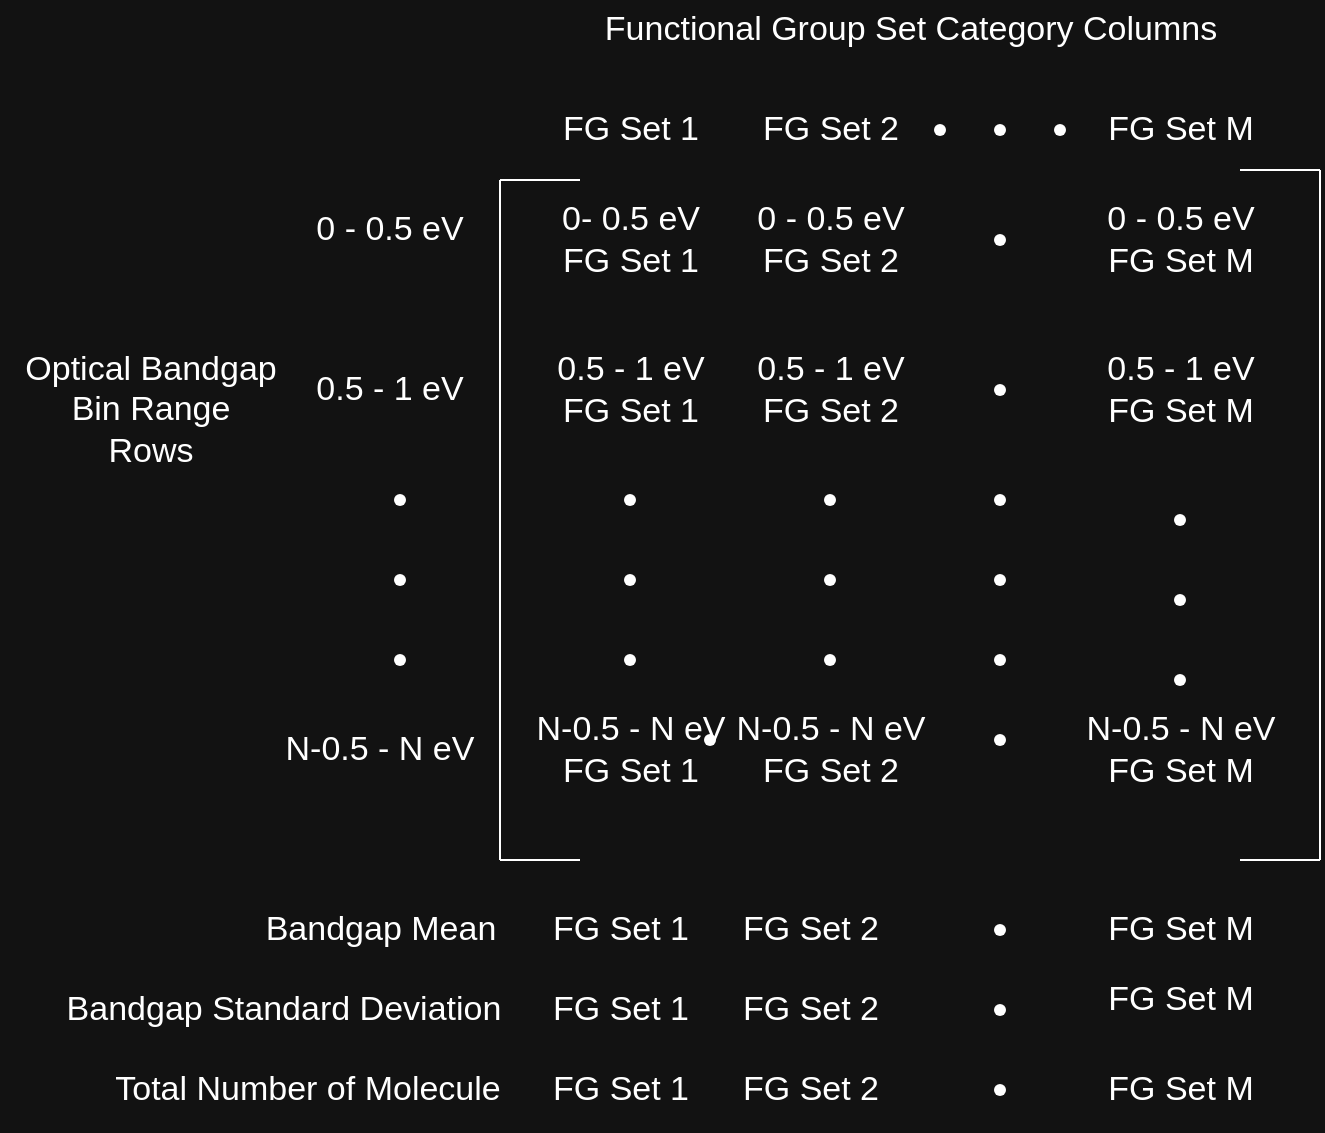<mxfile version="20.5.0" type="device"><diagram id="MuJUyqQO7ZMoliCyciOm" name="Page-1"><mxGraphModel dx="1422" dy="832" grid="1" gridSize="10" guides="1" tooltips="1" connect="1" arrows="1" fold="1" page="1" pageScale="1" pageWidth="850" pageHeight="1100" background="#121212" math="0" shadow="0"><root><mxCell id="0"/><mxCell id="1" parent="0"/><mxCell id="lUZsrb6v0pH-4-CVL5J2-1" value="" style="endArrow=none;html=1;rounded=0;labelBackgroundColor=#FFFFFF;strokeColor=#FFFFFF;fontSize=17;fontColor=#FFFFFF;" parent="1" edge="1"><mxGeometry width="50" height="50" relative="1" as="geometry"><mxPoint x="270" y="860" as="sourcePoint"/><mxPoint x="270" y="520" as="targetPoint"/></mxGeometry></mxCell><mxCell id="lUZsrb6v0pH-4-CVL5J2-2" value="" style="endArrow=none;html=1;rounded=0;labelBackgroundColor=#FFFFFF;strokeColor=#FFFFFF;fontSize=17;fontColor=#FFFFFF;" parent="1" edge="1"><mxGeometry width="50" height="50" relative="1" as="geometry"><mxPoint x="270" y="520" as="sourcePoint"/><mxPoint x="310" y="520" as="targetPoint"/></mxGeometry></mxCell><mxCell id="lUZsrb6v0pH-4-CVL5J2-3" value="" style="endArrow=none;html=1;rounded=0;labelBackgroundColor=#FFFFFF;strokeColor=#FFFFFF;fontSize=17;fontColor=#FFFFFF;" parent="1" edge="1"><mxGeometry width="50" height="50" relative="1" as="geometry"><mxPoint x="270" y="860" as="sourcePoint"/><mxPoint x="310" y="860" as="targetPoint"/></mxGeometry></mxCell><mxCell id="lUZsrb6v0pH-4-CVL5J2-4" value="0 - 0.5 eV" style="text;html=1;strokeColor=none;fillColor=none;align=center;verticalAlign=middle;whiteSpace=wrap;rounded=0;fontSize=17;fontColor=#FFFFFF;" parent="1" vertex="1"><mxGeometry x="170" y="530" width="90" height="30" as="geometry"/></mxCell><mxCell id="lUZsrb6v0pH-4-CVL5J2-5" value="0.5 - 1 eV" style="text;html=1;strokeColor=none;fillColor=none;align=center;verticalAlign=middle;whiteSpace=wrap;rounded=0;fontSize=17;fontColor=#FFFFFF;" parent="1" vertex="1"><mxGeometry x="175" y="610" width="80" height="30" as="geometry"/></mxCell><mxCell id="lUZsrb6v0pH-4-CVL5J2-7" value="" style="shape=waypoint;sketch=0;fillStyle=solid;size=6;pointerEvents=1;points=[];fillColor=none;resizable=0;rotatable=0;perimeter=centerPerimeter;snapToPoint=1;strokeColor=#FFFFFF;fontSize=17;fontColor=#FFFFFF;" parent="1" vertex="1"><mxGeometry x="200" y="660" width="40" height="40" as="geometry"/></mxCell><mxCell id="lUZsrb6v0pH-4-CVL5J2-8" value="" style="shape=waypoint;sketch=0;fillStyle=solid;size=6;pointerEvents=1;points=[];fillColor=none;resizable=0;rotatable=0;perimeter=centerPerimeter;snapToPoint=1;strokeColor=#FFFFFF;fontSize=17;fontColor=#FFFFFF;" parent="1" vertex="1"><mxGeometry x="200" y="700" width="40" height="40" as="geometry"/></mxCell><mxCell id="lUZsrb6v0pH-4-CVL5J2-9" value="" style="shape=waypoint;sketch=0;fillStyle=solid;size=6;pointerEvents=1;points=[];fillColor=none;resizable=0;rotatable=0;perimeter=centerPerimeter;snapToPoint=1;strokeColor=#FFFFFF;fontSize=17;fontColor=#FFFFFF;" parent="1" vertex="1"><mxGeometry x="200" y="740" width="40" height="40" as="geometry"/></mxCell><mxCell id="lUZsrb6v0pH-4-CVL5J2-10" value="N-0.5 - N eV" style="text;html=1;strokeColor=none;fillColor=none;align=center;verticalAlign=middle;whiteSpace=wrap;rounded=0;fontSize=17;fontColor=#FFFFFF;" parent="1" vertex="1"><mxGeometry x="160" y="790" width="100" height="30" as="geometry"/></mxCell><mxCell id="lUZsrb6v0pH-4-CVL5J2-11" value="FG Set 1" style="text;html=1;align=center;verticalAlign=middle;resizable=0;points=[];autosize=1;strokeColor=none;fillColor=none;fontSize=17;fontColor=#FFFFFF;" parent="1" vertex="1"><mxGeometry x="290" y="480" width="90" height="30" as="geometry"/></mxCell><mxCell id="lUZsrb6v0pH-4-CVL5J2-12" value="0- 0.5 eV&lt;br&gt;FG Set 1" style="text;html=1;align=center;verticalAlign=middle;resizable=0;points=[];autosize=1;strokeColor=none;fillColor=none;fontSize=17;fontColor=#FFFFFF;" parent="1" vertex="1"><mxGeometry x="290" y="525" width="90" height="50" as="geometry"/></mxCell><mxCell id="lUZsrb6v0pH-4-CVL5J2-13" value="0.5 - 1 eV&lt;br&gt;FG Set 1" style="text;html=1;align=center;verticalAlign=middle;resizable=0;points=[];autosize=1;strokeColor=none;fillColor=none;fontSize=17;fontColor=#FFFFFF;" parent="1" vertex="1"><mxGeometry x="285" y="600" width="100" height="50" as="geometry"/></mxCell><mxCell id="lUZsrb6v0pH-4-CVL5J2-14" value="&lt;span style=&quot;&quot;&gt;N-0.5 - N eV&lt;/span&gt;&lt;br&gt;FG Set 1" style="text;html=1;align=center;verticalAlign=middle;resizable=0;points=[];autosize=1;strokeColor=none;fillColor=none;fontSize=17;fontColor=#FFFFFF;" parent="1" vertex="1"><mxGeometry x="275" y="780" width="120" height="50" as="geometry"/></mxCell><mxCell id="lUZsrb6v0pH-4-CVL5J2-15" value="FG Set 2" style="text;html=1;align=center;verticalAlign=middle;resizable=0;points=[];autosize=1;strokeColor=none;fillColor=none;fontSize=17;fontColor=#FFFFFF;" parent="1" vertex="1"><mxGeometry x="390" y="480" width="90" height="30" as="geometry"/></mxCell><mxCell id="lUZsrb6v0pH-4-CVL5J2-16" value="&lt;span style=&quot;&quot;&gt;0 - 0.5 eV&lt;/span&gt;&lt;br&gt;FG Set 2" style="text;html=1;align=center;verticalAlign=middle;resizable=0;points=[];autosize=1;strokeColor=none;fillColor=none;fontSize=17;fontColor=#FFFFFF;" parent="1" vertex="1"><mxGeometry x="385" y="525" width="100" height="50" as="geometry"/></mxCell><mxCell id="lUZsrb6v0pH-4-CVL5J2-17" value="&lt;span style=&quot;&quot;&gt;0.5 - 1 eV&lt;/span&gt;&lt;br&gt;FG Set 2" style="text;html=1;align=center;verticalAlign=middle;resizable=0;points=[];autosize=1;strokeColor=none;fillColor=none;fontSize=17;fontColor=#FFFFFF;" parent="1" vertex="1"><mxGeometry x="385" y="600" width="100" height="50" as="geometry"/></mxCell><mxCell id="lUZsrb6v0pH-4-CVL5J2-18" value="&lt;span style=&quot;&quot;&gt;N-0.5 - N eV&lt;/span&gt;&lt;br&gt;FG Set 2" style="text;html=1;align=center;verticalAlign=middle;resizable=0;points=[];autosize=1;strokeColor=none;fillColor=none;fontSize=17;fontColor=#FFFFFF;" parent="1" vertex="1"><mxGeometry x="375" y="780" width="120" height="50" as="geometry"/></mxCell><mxCell id="lUZsrb6v0pH-4-CVL5J2-19" value="" style="shape=waypoint;sketch=0;fillStyle=solid;size=6;pointerEvents=1;points=[];fillColor=none;resizable=0;rotatable=0;perimeter=centerPerimeter;snapToPoint=1;strokeColor=#FFFFFF;fontSize=17;fontColor=#FFFFFF;" parent="1" vertex="1"><mxGeometry x="315" y="660" width="40" height="40" as="geometry"/></mxCell><mxCell id="lUZsrb6v0pH-4-CVL5J2-20" value="" style="shape=waypoint;sketch=0;fillStyle=solid;size=6;pointerEvents=1;points=[];fillColor=none;resizable=0;rotatable=0;perimeter=centerPerimeter;snapToPoint=1;strokeColor=#FFFFFF;fontSize=17;fontColor=#FFFFFF;" parent="1" vertex="1"><mxGeometry x="315" y="700" width="40" height="40" as="geometry"/></mxCell><mxCell id="lUZsrb6v0pH-4-CVL5J2-21" value="" style="shape=waypoint;sketch=0;fillStyle=solid;size=6;pointerEvents=1;points=[];fillColor=none;resizable=0;rotatable=0;perimeter=centerPerimeter;snapToPoint=1;strokeColor=#FFFFFF;fontSize=17;fontColor=#FFFFFF;" parent="1" vertex="1"><mxGeometry x="315" y="740" width="40" height="40" as="geometry"/></mxCell><mxCell id="lUZsrb6v0pH-4-CVL5J2-22" value="" style="shape=waypoint;sketch=0;fillStyle=solid;size=6;pointerEvents=1;points=[];fillColor=none;resizable=0;rotatable=0;perimeter=centerPerimeter;snapToPoint=1;strokeColor=#FFFFFF;fontSize=17;fontColor=#FFFFFF;" parent="1" vertex="1"><mxGeometry x="415" y="660" width="40" height="40" as="geometry"/></mxCell><mxCell id="lUZsrb6v0pH-4-CVL5J2-23" value="" style="shape=waypoint;sketch=0;fillStyle=solid;size=6;pointerEvents=1;points=[];fillColor=none;resizable=0;rotatable=0;perimeter=centerPerimeter;snapToPoint=1;strokeColor=#FFFFFF;fontSize=17;fontColor=#FFFFFF;" parent="1" vertex="1"><mxGeometry x="415" y="700" width="40" height="40" as="geometry"/></mxCell><mxCell id="lUZsrb6v0pH-4-CVL5J2-24" value="" style="shape=waypoint;sketch=0;fillStyle=solid;size=6;pointerEvents=1;points=[];fillColor=none;resizable=0;rotatable=0;perimeter=centerPerimeter;snapToPoint=1;strokeColor=#FFFFFF;fontSize=17;fontColor=#FFFFFF;" parent="1" vertex="1"><mxGeometry x="415" y="740" width="40" height="40" as="geometry"/></mxCell><mxCell id="lUZsrb6v0pH-4-CVL5J2-25" value="" style="shape=waypoint;sketch=0;fillStyle=solid;size=6;pointerEvents=1;points=[];fillColor=none;resizable=0;rotatable=0;perimeter=centerPerimeter;snapToPoint=1;strokeColor=#FFFFFF;fontSize=17;fontColor=#FFFFFF;" parent="1" vertex="1"><mxGeometry x="470" y="475" width="40" height="40" as="geometry"/></mxCell><mxCell id="lUZsrb6v0pH-4-CVL5J2-26" value="" style="shape=waypoint;sketch=0;fillStyle=solid;size=6;pointerEvents=1;points=[];fillColor=none;resizable=0;rotatable=0;perimeter=centerPerimeter;snapToPoint=1;strokeColor=#FFFFFF;fontSize=17;fontColor=#FFFFFF;" parent="1" vertex="1"><mxGeometry x="500" y="475" width="40" height="40" as="geometry"/></mxCell><mxCell id="lUZsrb6v0pH-4-CVL5J2-27" value="" style="shape=waypoint;sketch=0;fillStyle=solid;size=6;pointerEvents=1;points=[];fillColor=none;resizable=0;rotatable=0;perimeter=centerPerimeter;snapToPoint=1;strokeColor=#FFFFFF;fontSize=17;fontColor=#FFFFFF;" parent="1" vertex="1"><mxGeometry x="530" y="475" width="40" height="40" as="geometry"/></mxCell><mxCell id="lUZsrb6v0pH-4-CVL5J2-28" value="" style="shape=waypoint;sketch=0;fillStyle=solid;size=6;pointerEvents=1;points=[];fillColor=none;resizable=0;rotatable=0;perimeter=centerPerimeter;snapToPoint=1;strokeColor=#FFFFFF;fontSize=17;fontColor=#FFFFFF;" parent="1" vertex="1"><mxGeometry x="500" y="660" width="40" height="40" as="geometry"/></mxCell><mxCell id="lUZsrb6v0pH-4-CVL5J2-29" value="" style="shape=waypoint;sketch=0;fillStyle=solid;size=6;pointerEvents=1;points=[];fillColor=none;resizable=0;rotatable=0;perimeter=centerPerimeter;snapToPoint=1;strokeColor=#FFFFFF;fontSize=17;fontColor=#FFFFFF;" parent="1" vertex="1"><mxGeometry x="500" y="700" width="40" height="40" as="geometry"/></mxCell><mxCell id="lUZsrb6v0pH-4-CVL5J2-30" value="" style="shape=waypoint;sketch=0;fillStyle=solid;size=6;pointerEvents=1;points=[];fillColor=none;resizable=0;rotatable=0;perimeter=centerPerimeter;snapToPoint=1;strokeColor=#FFFFFF;fontSize=17;fontColor=#FFFFFF;" parent="1" vertex="1"><mxGeometry x="500" y="740" width="40" height="40" as="geometry"/></mxCell><mxCell id="lUZsrb6v0pH-4-CVL5J2-34" value="" style="endArrow=none;html=1;rounded=0;labelBackgroundColor=#FFFFFF;strokeColor=#FFFFFF;fontSize=17;fontColor=#FFFFFF;" parent="1" edge="1"><mxGeometry width="50" height="50" relative="1" as="geometry"><mxPoint x="640" y="515" as="sourcePoint"/><mxPoint x="680" y="515" as="targetPoint"/></mxGeometry></mxCell><mxCell id="lUZsrb6v0pH-4-CVL5J2-35" value="" style="endArrow=none;html=1;rounded=0;labelBackgroundColor=#FFFFFF;strokeColor=#FFFFFF;fontSize=17;fontColor=#FFFFFF;" parent="1" edge="1"><mxGeometry width="50" height="50" relative="1" as="geometry"><mxPoint x="680" y="860" as="sourcePoint"/><mxPoint x="680" y="515" as="targetPoint"/></mxGeometry></mxCell><mxCell id="lUZsrb6v0pH-4-CVL5J2-36" value="" style="endArrow=none;html=1;rounded=0;labelBackgroundColor=#FFFFFF;strokeColor=#FFFFFF;fontSize=17;fontColor=#FFFFFF;" parent="1" edge="1"><mxGeometry width="50" height="50" relative="1" as="geometry"><mxPoint x="640" y="860" as="sourcePoint"/><mxPoint x="680" y="860" as="targetPoint"/></mxGeometry></mxCell><mxCell id="lUZsrb6v0pH-4-CVL5J2-37" value="" style="shape=waypoint;sketch=0;fillStyle=solid;size=6;pointerEvents=1;points=[];fillColor=none;resizable=0;rotatable=0;perimeter=centerPerimeter;snapToPoint=1;strokeColor=#FFFFFF;fontSize=17;fontColor=#FFFFFF;" parent="1" vertex="1"><mxGeometry x="500" y="780" width="40" height="40" as="geometry"/></mxCell><mxCell id="lUZsrb6v0pH-4-CVL5J2-38" value="FG Set M" style="text;html=1;align=center;verticalAlign=middle;resizable=0;points=[];autosize=1;strokeColor=none;fillColor=none;fontSize=17;fontColor=#FFFFFF;" parent="1" vertex="1"><mxGeometry x="560" y="480" width="100" height="30" as="geometry"/></mxCell><mxCell id="lUZsrb6v0pH-4-CVL5J2-42" value="Functional Group Set Category Columns" style="text;html=1;align=center;verticalAlign=middle;resizable=0;points=[];autosize=1;strokeColor=none;fillColor=none;fontSize=17;fontColor=#FFFFFF;" parent="1" vertex="1"><mxGeometry x="310" y="430" width="330" height="30" as="geometry"/></mxCell><mxCell id="lUZsrb6v0pH-4-CVL5J2-43" value="Optical Bandgap &lt;br&gt;Bin Range&lt;br&gt;Rows" style="text;html=1;align=center;verticalAlign=middle;resizable=0;points=[];autosize=1;strokeColor=none;fillColor=none;fontSize=17;fontColor=#FFFFFF;" parent="1" vertex="1"><mxGeometry x="20" y="600" width="150" height="70" as="geometry"/></mxCell><mxCell id="lUZsrb6v0pH-4-CVL5J2-44" value="" style="shape=waypoint;sketch=0;fillStyle=solid;size=6;pointerEvents=1;points=[];fillColor=none;resizable=0;rotatable=0;perimeter=centerPerimeter;snapToPoint=1;strokeColor=#FFFFFF;fontSize=17;fontColor=#FFFFFF;" parent="1" vertex="1"><mxGeometry x="500" y="530" width="40" height="40" as="geometry"/></mxCell><mxCell id="lUZsrb6v0pH-4-CVL5J2-46" value="&lt;span style=&quot;&quot;&gt;0 - 0.5 eV&lt;/span&gt;&lt;br&gt;FG Set M" style="text;html=1;align=center;verticalAlign=middle;resizable=0;points=[];autosize=1;strokeColor=none;fillColor=none;fontSize=17;fontColor=#FFFFFF;" parent="1" vertex="1"><mxGeometry x="560" y="525" width="100" height="50" as="geometry"/></mxCell><mxCell id="lUZsrb6v0pH-4-CVL5J2-47" value="&lt;span style=&quot;&quot;&gt;0.5 - 1 eV&lt;/span&gt;&lt;br&gt;FG Set M" style="text;html=1;align=center;verticalAlign=middle;resizable=0;points=[];autosize=1;strokeColor=none;fillColor=none;fontSize=17;fontColor=#FFFFFF;" parent="1" vertex="1"><mxGeometry x="560" y="600" width="100" height="50" as="geometry"/></mxCell><mxCell id="lUZsrb6v0pH-4-CVL5J2-48" value="" style="shape=waypoint;sketch=0;fillStyle=solid;size=6;pointerEvents=1;points=[];fillColor=none;resizable=0;rotatable=0;perimeter=centerPerimeter;snapToPoint=1;strokeColor=#FFFFFF;fontSize=17;fontColor=#FFFFFF;" parent="1" vertex="1"><mxGeometry x="500" y="605" width="40" height="40" as="geometry"/></mxCell><mxCell id="lUZsrb6v0pH-4-CVL5J2-49" value="" style="shape=waypoint;sketch=0;fillStyle=solid;size=6;pointerEvents=1;points=[];fillColor=none;resizable=0;rotatable=0;perimeter=centerPerimeter;snapToPoint=1;strokeColor=#FFFFFF;fontSize=17;fontColor=#FFFFFF;" parent="1" vertex="1"><mxGeometry x="590" y="670" width="40" height="40" as="geometry"/></mxCell><mxCell id="lUZsrb6v0pH-4-CVL5J2-50" value="" style="shape=waypoint;sketch=0;fillStyle=solid;size=6;pointerEvents=1;points=[];fillColor=none;resizable=0;rotatable=0;perimeter=centerPerimeter;snapToPoint=1;strokeColor=#FFFFFF;fontSize=17;fontColor=#FFFFFF;" parent="1" vertex="1"><mxGeometry x="590" y="710" width="40" height="40" as="geometry"/></mxCell><mxCell id="lUZsrb6v0pH-4-CVL5J2-51" value="" style="shape=waypoint;sketch=0;fillStyle=solid;size=6;pointerEvents=1;points=[];fillColor=none;resizable=0;rotatable=0;perimeter=centerPerimeter;snapToPoint=1;strokeColor=#FFFFFF;fontSize=17;fontColor=#FFFFFF;" parent="1" vertex="1"><mxGeometry x="590" y="750" width="40" height="40" as="geometry"/></mxCell><mxCell id="lUZsrb6v0pH-4-CVL5J2-52" value="&lt;span style=&quot;&quot;&gt;N-0.5 - N eV&lt;/span&gt;&lt;br&gt;FG Set M" style="text;html=1;align=center;verticalAlign=middle;resizable=0;points=[];autosize=1;strokeColor=none;fillColor=none;fontSize=17;fontColor=#FFFFFF;" parent="1" vertex="1"><mxGeometry x="550" y="780" width="120" height="50" as="geometry"/></mxCell><mxCell id="BAGYfhsKyepuHnSvABmy-1" value="Bandgap Mean" style="text;html=1;strokeColor=none;fillColor=none;align=center;verticalAlign=middle;whiteSpace=wrap;rounded=0;fontSize=17;fontColor=#FFFFFF;" vertex="1" parent="1"><mxGeometry x="147.5" y="880" width="125" height="30" as="geometry"/></mxCell><mxCell id="BAGYfhsKyepuHnSvABmy-2" value="Bandgap Standard Deviation" style="text;html=1;strokeColor=none;fillColor=none;align=center;verticalAlign=middle;whiteSpace=wrap;rounded=0;fontSize=17;fontColor=#FFFFFF;" vertex="1" parent="1"><mxGeometry x="37.5" y="920" width="247.5" height="30" as="geometry"/></mxCell><mxCell id="BAGYfhsKyepuHnSvABmy-3" value="Total Number of Molecule" style="text;html=1;strokeColor=none;fillColor=none;align=center;verticalAlign=middle;whiteSpace=wrap;rounded=0;fontSize=17;fontColor=#FFFFFF;" vertex="1" parent="1"><mxGeometry x="50" y="960" width="247.5" height="30" as="geometry"/></mxCell><mxCell id="BAGYfhsKyepuHnSvABmy-6" value="" style="shape=waypoint;sketch=0;fillStyle=solid;size=6;pointerEvents=1;points=[];fillColor=none;resizable=0;rotatable=0;perimeter=centerPerimeter;snapToPoint=1;strokeColor=#FFFFFF;fontSize=17;fontColor=#FFFFFF;" vertex="1" parent="1"><mxGeometry x="500" y="875" width="40" height="40" as="geometry"/></mxCell><mxCell id="BAGYfhsKyepuHnSvABmy-7" value="" style="shape=waypoint;sketch=0;fillStyle=solid;size=6;pointerEvents=1;points=[];fillColor=none;resizable=0;rotatable=0;perimeter=centerPerimeter;snapToPoint=1;strokeColor=#FFFFFF;fontSize=17;fontColor=#FFFFFF;" vertex="1" parent="1"><mxGeometry x="355" y="780" width="40" height="40" as="geometry"/></mxCell><mxCell id="BAGYfhsKyepuHnSvABmy-9" value="FG Set 1" style="text;html=1;align=center;verticalAlign=middle;resizable=0;points=[];autosize=1;strokeColor=none;fillColor=none;fontSize=17;fontColor=#FFFFFF;" vertex="1" parent="1"><mxGeometry x="285" y="880" width="90" height="30" as="geometry"/></mxCell><mxCell id="BAGYfhsKyepuHnSvABmy-10" value="FG Set 1" style="text;html=1;align=center;verticalAlign=middle;resizable=0;points=[];autosize=1;strokeColor=none;fillColor=none;fontSize=17;fontColor=#FFFFFF;" vertex="1" parent="1"><mxGeometry x="285" y="920" width="90" height="30" as="geometry"/></mxCell><mxCell id="BAGYfhsKyepuHnSvABmy-11" value="FG Set 1" style="text;html=1;align=center;verticalAlign=middle;resizable=0;points=[];autosize=1;strokeColor=none;fillColor=none;fontSize=17;fontColor=#FFFFFF;" vertex="1" parent="1"><mxGeometry x="285" y="960" width="90" height="30" as="geometry"/></mxCell><mxCell id="BAGYfhsKyepuHnSvABmy-12" value="FG Set 2" style="text;html=1;align=center;verticalAlign=middle;resizable=0;points=[];autosize=1;strokeColor=none;fillColor=none;fontSize=17;fontColor=#FFFFFF;" vertex="1" parent="1"><mxGeometry x="380" y="880" width="90" height="30" as="geometry"/></mxCell><mxCell id="BAGYfhsKyepuHnSvABmy-13" value="FG Set 2" style="text;html=1;align=center;verticalAlign=middle;resizable=0;points=[];autosize=1;strokeColor=none;fillColor=none;fontSize=17;fontColor=#FFFFFF;" vertex="1" parent="1"><mxGeometry x="380" y="920" width="90" height="30" as="geometry"/></mxCell><mxCell id="BAGYfhsKyepuHnSvABmy-14" value="FG Set 2" style="text;html=1;align=center;verticalAlign=middle;resizable=0;points=[];autosize=1;strokeColor=none;fillColor=none;fontSize=17;fontColor=#FFFFFF;" vertex="1" parent="1"><mxGeometry x="380" y="960" width="90" height="30" as="geometry"/></mxCell><mxCell id="BAGYfhsKyepuHnSvABmy-15" value="" style="shape=waypoint;sketch=0;fillStyle=solid;size=6;pointerEvents=1;points=[];fillColor=none;resizable=0;rotatable=0;perimeter=centerPerimeter;snapToPoint=1;strokeColor=#FFFFFF;fontSize=17;fontColor=#FFFFFF;" vertex="1" parent="1"><mxGeometry x="500" y="915" width="40" height="40" as="geometry"/></mxCell><mxCell id="BAGYfhsKyepuHnSvABmy-16" value="" style="shape=waypoint;sketch=0;fillStyle=solid;size=6;pointerEvents=1;points=[];fillColor=none;resizable=0;rotatable=0;perimeter=centerPerimeter;snapToPoint=1;strokeColor=#FFFFFF;fontSize=17;fontColor=#FFFFFF;" vertex="1" parent="1"><mxGeometry x="500" y="955" width="40" height="40" as="geometry"/></mxCell><mxCell id="BAGYfhsKyepuHnSvABmy-17" value="FG Set M" style="text;html=1;align=center;verticalAlign=middle;resizable=0;points=[];autosize=1;strokeColor=none;fillColor=none;fontSize=17;fontColor=#FFFFFF;" vertex="1" parent="1"><mxGeometry x="560" y="915" width="100" height="30" as="geometry"/></mxCell><mxCell id="BAGYfhsKyepuHnSvABmy-18" value="FG Set M" style="text;html=1;align=center;verticalAlign=middle;resizable=0;points=[];autosize=1;strokeColor=none;fillColor=none;fontSize=17;fontColor=#FFFFFF;" vertex="1" parent="1"><mxGeometry x="560" y="960" width="100" height="30" as="geometry"/></mxCell><mxCell id="BAGYfhsKyepuHnSvABmy-19" value="FG Set M" style="text;html=1;align=center;verticalAlign=middle;resizable=0;points=[];autosize=1;strokeColor=none;fillColor=none;fontSize=17;fontColor=#FFFFFF;" vertex="1" parent="1"><mxGeometry x="560" y="880" width="100" height="30" as="geometry"/></mxCell></root></mxGraphModel></diagram></mxfile>